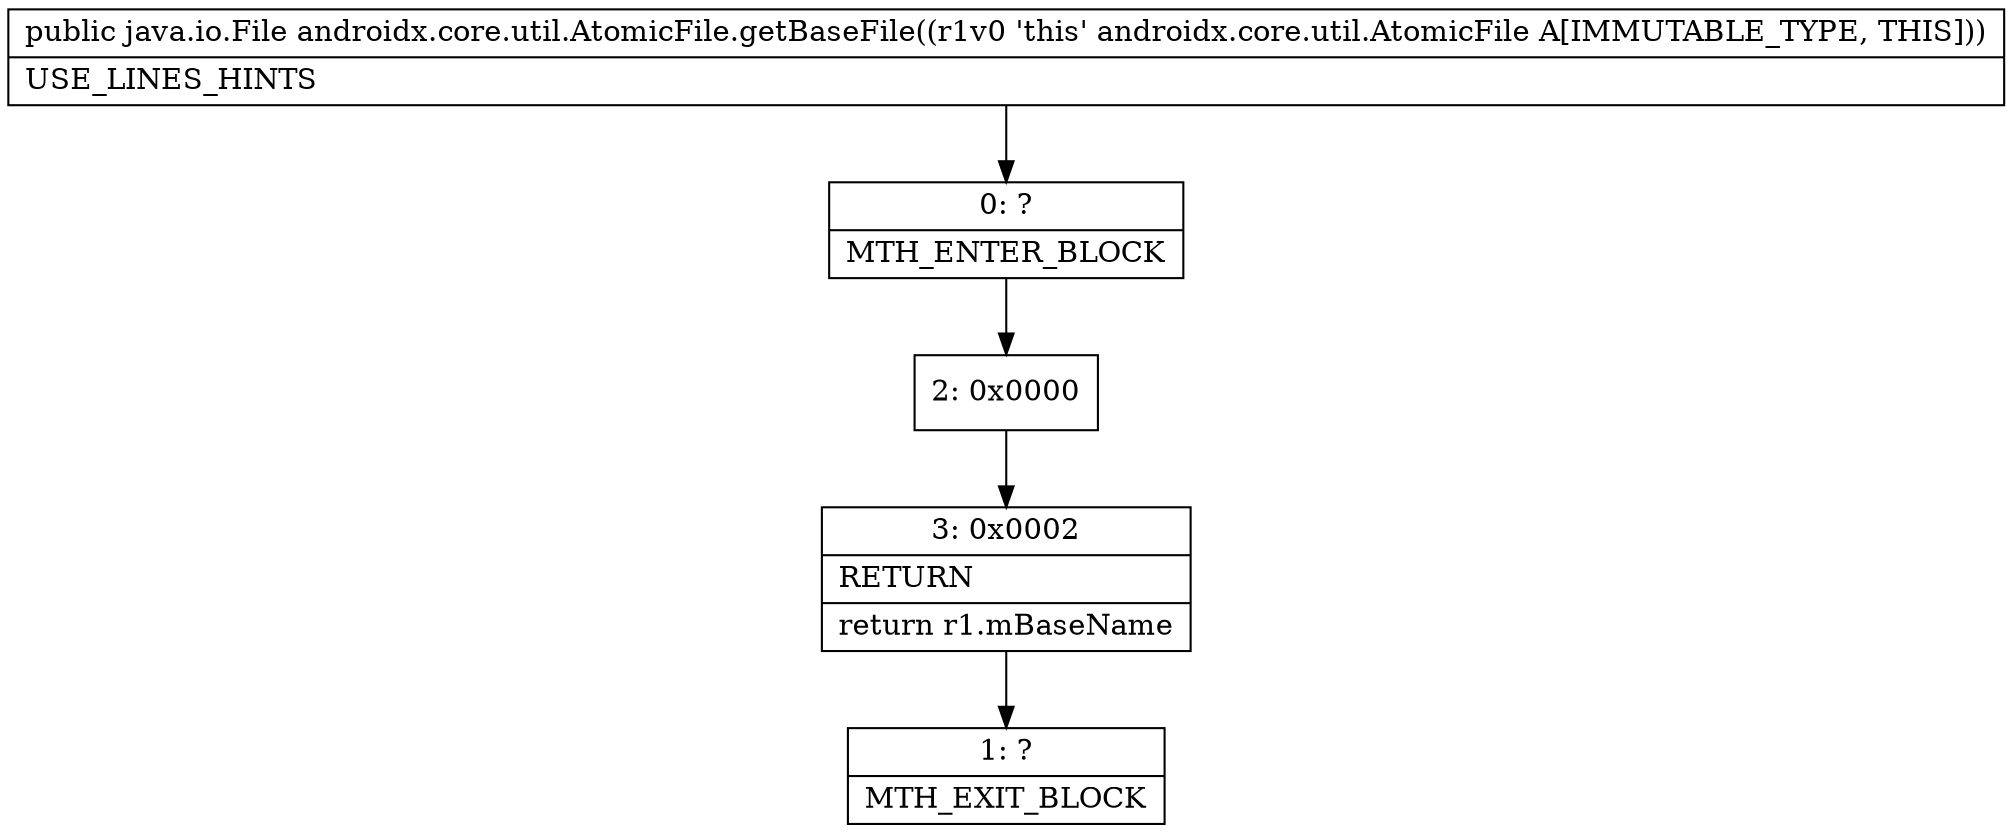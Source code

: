 digraph "CFG forandroidx.core.util.AtomicFile.getBaseFile()Ljava\/io\/File;" {
Node_0 [shape=record,label="{0\:\ ?|MTH_ENTER_BLOCK\l}"];
Node_2 [shape=record,label="{2\:\ 0x0000}"];
Node_3 [shape=record,label="{3\:\ 0x0002|RETURN\l|return r1.mBaseName\l}"];
Node_1 [shape=record,label="{1\:\ ?|MTH_EXIT_BLOCK\l}"];
MethodNode[shape=record,label="{public java.io.File androidx.core.util.AtomicFile.getBaseFile((r1v0 'this' androidx.core.util.AtomicFile A[IMMUTABLE_TYPE, THIS]))  | USE_LINES_HINTS\l}"];
MethodNode -> Node_0;Node_0 -> Node_2;
Node_2 -> Node_3;
Node_3 -> Node_1;
}

